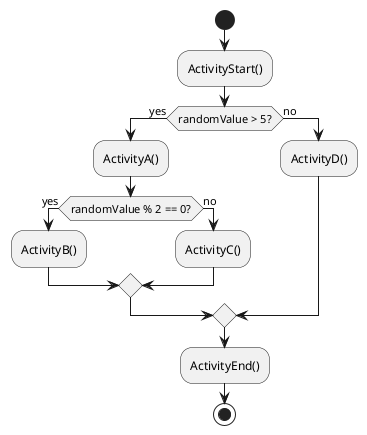 @startuml
start
:ActivityStart();
if (randomValue > 5?) then (yes)
    :ActivityA();
    if (randomValue % 2 == 0?) then (yes)
        :ActivityB();
    else (no)
        :ActivityC();
    endif
else (no)
    :ActivityD();
endif
:ActivityEnd();
stop
@enduml
